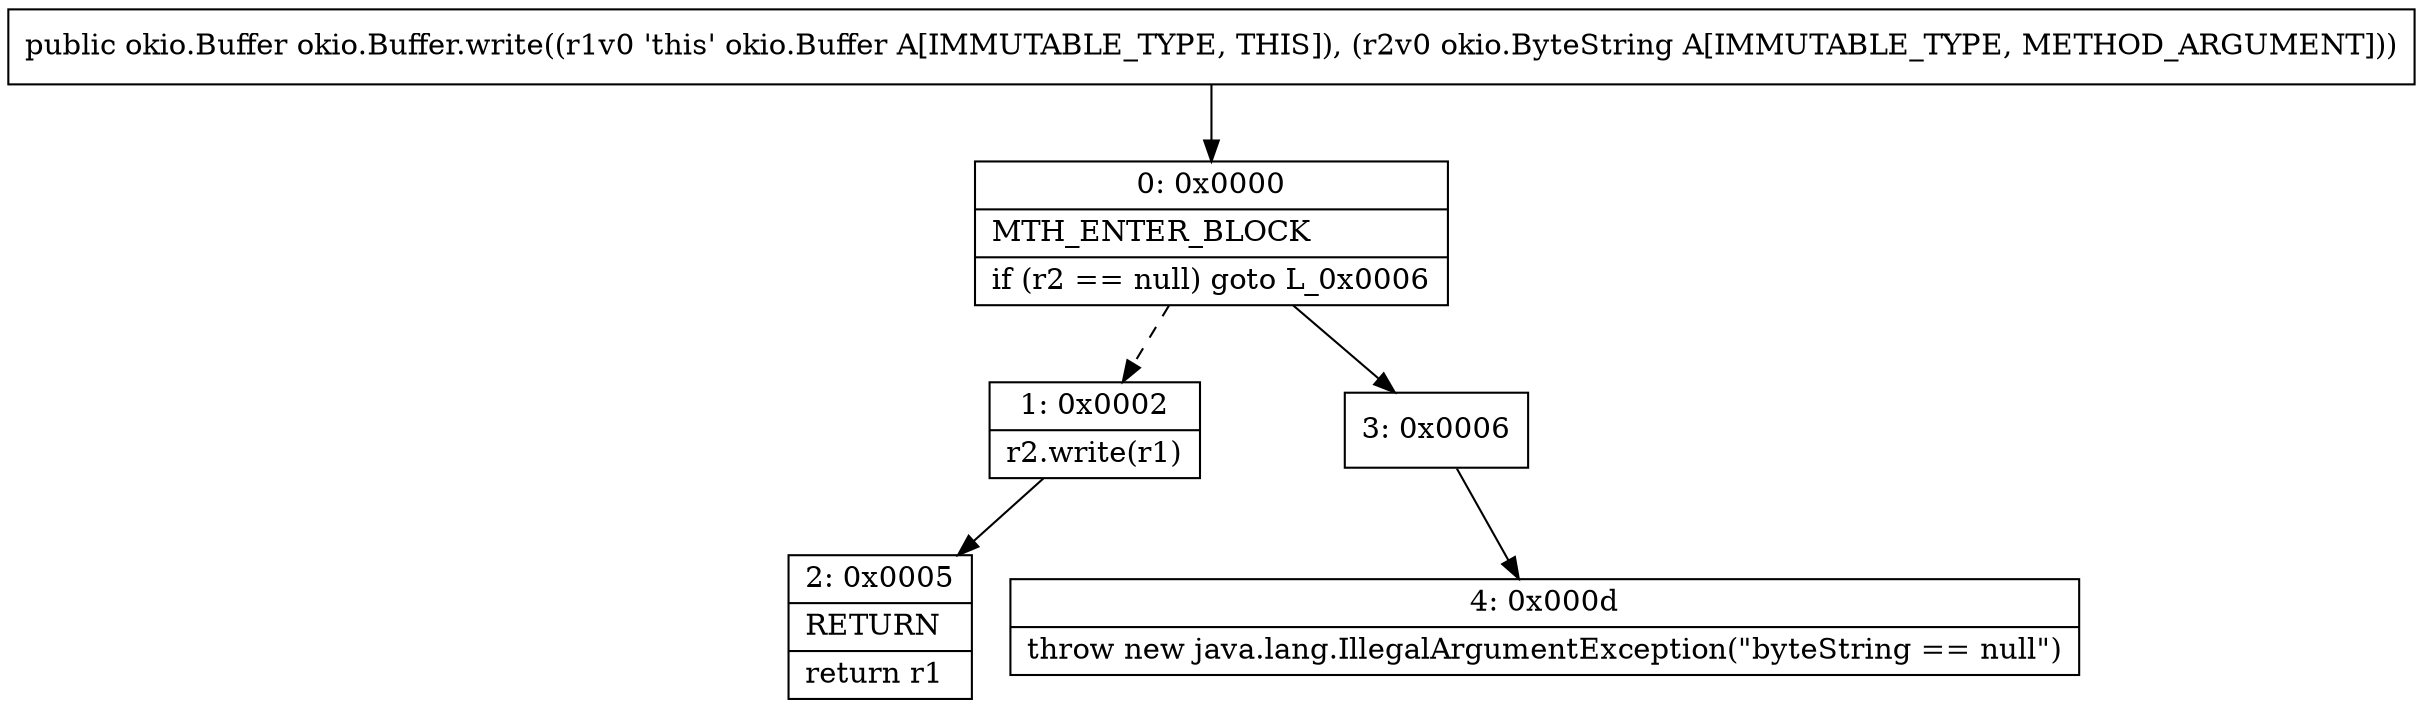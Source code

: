 digraph "CFG forokio.Buffer.write(Lokio\/ByteString;)Lokio\/Buffer;" {
Node_0 [shape=record,label="{0\:\ 0x0000|MTH_ENTER_BLOCK\l|if (r2 == null) goto L_0x0006\l}"];
Node_1 [shape=record,label="{1\:\ 0x0002|r2.write(r1)\l}"];
Node_2 [shape=record,label="{2\:\ 0x0005|RETURN\l|return r1\l}"];
Node_3 [shape=record,label="{3\:\ 0x0006}"];
Node_4 [shape=record,label="{4\:\ 0x000d|throw new java.lang.IllegalArgumentException(\"byteString == null\")\l}"];
MethodNode[shape=record,label="{public okio.Buffer okio.Buffer.write((r1v0 'this' okio.Buffer A[IMMUTABLE_TYPE, THIS]), (r2v0 okio.ByteString A[IMMUTABLE_TYPE, METHOD_ARGUMENT])) }"];
MethodNode -> Node_0;
Node_0 -> Node_1[style=dashed];
Node_0 -> Node_3;
Node_1 -> Node_2;
Node_3 -> Node_4;
}

